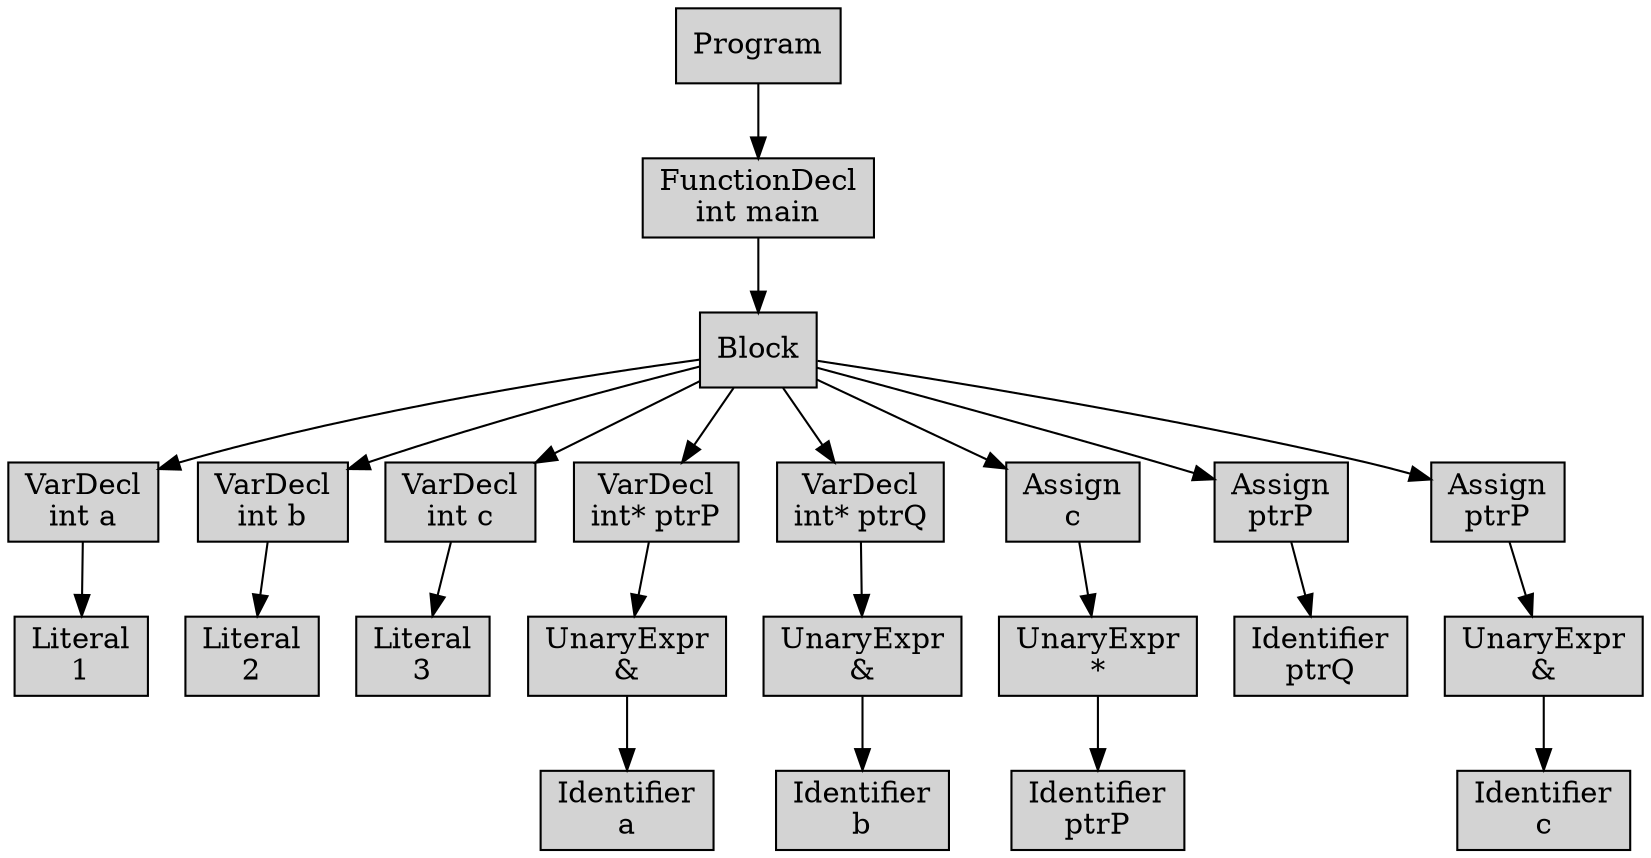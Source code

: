 digraph AST {
  node [shape=box, style=filled, fillcolor=lightgrey];
  node0 [label="Program"];
  node1 [label="FunctionDecl\nint main"];
  node2 [label="Block"];
  node3 [label="VarDecl\nint a"];
  node4 [label="Literal\n1"];
  node3 -> node4;
  node2 -> node3;
  node5 [label="VarDecl\nint b"];
  node6 [label="Literal\n2"];
  node5 -> node6;
  node2 -> node5;
  node7 [label="VarDecl\nint c"];
  node8 [label="Literal\n3"];
  node7 -> node8;
  node2 -> node7;
  node9 [label="VarDecl\nint* ptrP"];
  node10 [label="UnaryExpr\n&"];
  node11 [label="Identifier\na"];
  node10 -> node11;
  node9 -> node10;
  node2 -> node9;
  node12 [label="VarDecl\nint* ptrQ"];
  node13 [label="UnaryExpr\n&"];
  node14 [label="Identifier\nb"];
  node13 -> node14;
  node12 -> node13;
  node2 -> node12;
  node15 [label="Assign\nc"];
  node16 [label="UnaryExpr\n*"];
  node17 [label="Identifier\nptrP"];
  node16 -> node17;
  node15 -> node16;
  node2 -> node15;
  node18 [label="Assign\nptrP"];
  node19 [label="Identifier\nptrQ"];
  node18 -> node19;
  node2 -> node18;
  node20 [label="Assign\nptrP"];
  node21 [label="UnaryExpr\n&"];
  node22 [label="Identifier\nc"];
  node21 -> node22;
  node20 -> node21;
  node2 -> node20;
  node1 -> node2;
  node0 -> node1;
}
